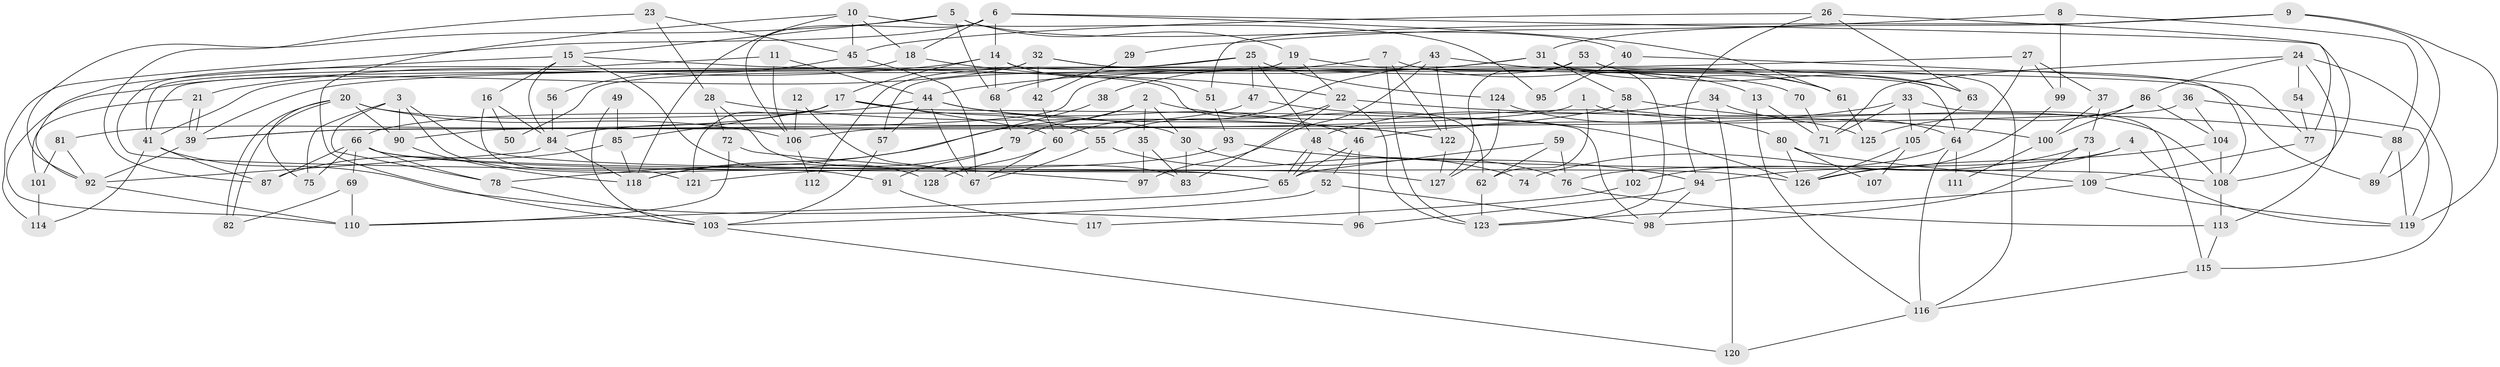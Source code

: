 // Generated by graph-tools (version 1.1) at 2025/26/03/09/25 03:26:17]
// undirected, 128 vertices, 256 edges
graph export_dot {
graph [start="1"]
  node [color=gray90,style=filled];
  1;
  2;
  3;
  4;
  5;
  6;
  7;
  8;
  9;
  10;
  11;
  12;
  13;
  14;
  15;
  16;
  17;
  18;
  19;
  20;
  21;
  22;
  23;
  24;
  25;
  26;
  27;
  28;
  29;
  30;
  31;
  32;
  33;
  34;
  35;
  36;
  37;
  38;
  39;
  40;
  41;
  42;
  43;
  44;
  45;
  46;
  47;
  48;
  49;
  50;
  51;
  52;
  53;
  54;
  55;
  56;
  57;
  58;
  59;
  60;
  61;
  62;
  63;
  64;
  65;
  66;
  67;
  68;
  69;
  70;
  71;
  72;
  73;
  74;
  75;
  76;
  77;
  78;
  79;
  80;
  81;
  82;
  83;
  84;
  85;
  86;
  87;
  88;
  89;
  90;
  91;
  92;
  93;
  94;
  95;
  96;
  97;
  98;
  99;
  100;
  101;
  102;
  103;
  104;
  105;
  106;
  107;
  108;
  109;
  110;
  111;
  112;
  113;
  114;
  115;
  116;
  117;
  118;
  119;
  120;
  121;
  122;
  123;
  124;
  125;
  126;
  127;
  128;
  1 -- 62;
  1 -- 108;
  1 -- 39;
  2 -- 79;
  2 -- 126;
  2 -- 30;
  2 -- 35;
  2 -- 78;
  3 -- 78;
  3 -- 65;
  3 -- 75;
  3 -- 90;
  3 -- 91;
  4 -- 76;
  4 -- 119;
  4 -- 94;
  5 -- 68;
  5 -- 15;
  5 -- 19;
  5 -- 40;
  5 -- 92;
  6 -- 18;
  6 -- 114;
  6 -- 14;
  6 -- 61;
  6 -- 106;
  6 -- 108;
  7 -- 122;
  7 -- 123;
  7 -- 13;
  7 -- 68;
  8 -- 88;
  8 -- 99;
  8 -- 29;
  9 -- 89;
  9 -- 31;
  9 -- 51;
  9 -- 119;
  10 -- 45;
  10 -- 118;
  10 -- 18;
  10 -- 95;
  10 -- 103;
  11 -- 44;
  11 -- 106;
  11 -- 65;
  12 -- 67;
  12 -- 106;
  13 -- 116;
  13 -- 71;
  14 -- 17;
  14 -- 21;
  14 -- 51;
  14 -- 64;
  14 -- 68;
  15 -- 92;
  15 -- 16;
  15 -- 62;
  15 -- 84;
  15 -- 128;
  16 -- 121;
  16 -- 84;
  16 -- 50;
  17 -- 55;
  17 -- 60;
  17 -- 81;
  17 -- 85;
  17 -- 98;
  17 -- 121;
  18 -- 41;
  18 -- 22;
  19 -- 22;
  19 -- 50;
  19 -- 57;
  19 -- 70;
  20 -- 82;
  20 -- 82;
  20 -- 90;
  20 -- 30;
  20 -- 75;
  20 -- 106;
  21 -- 39;
  21 -- 39;
  21 -- 101;
  22 -- 123;
  22 -- 55;
  22 -- 83;
  22 -- 88;
  23 -- 87;
  23 -- 28;
  23 -- 45;
  24 -- 113;
  24 -- 115;
  24 -- 54;
  24 -- 71;
  24 -- 86;
  25 -- 124;
  25 -- 48;
  25 -- 41;
  25 -- 47;
  25 -- 112;
  26 -- 94;
  26 -- 63;
  26 -- 45;
  26 -- 77;
  27 -- 39;
  27 -- 64;
  27 -- 37;
  27 -- 99;
  28 -- 83;
  28 -- 122;
  28 -- 72;
  29 -- 42;
  30 -- 76;
  30 -- 83;
  31 -- 108;
  31 -- 44;
  31 -- 38;
  31 -- 58;
  31 -- 61;
  31 -- 123;
  32 -- 110;
  32 -- 63;
  32 -- 41;
  32 -- 42;
  32 -- 89;
  33 -- 46;
  33 -- 71;
  33 -- 105;
  33 -- 115;
  34 -- 64;
  34 -- 48;
  34 -- 120;
  35 -- 83;
  35 -- 97;
  36 -- 39;
  36 -- 104;
  36 -- 119;
  37 -- 73;
  37 -- 100;
  38 -- 118;
  39 -- 92;
  40 -- 77;
  40 -- 95;
  41 -- 87;
  41 -- 96;
  41 -- 114;
  42 -- 60;
  43 -- 61;
  43 -- 97;
  43 -- 60;
  43 -- 122;
  44 -- 46;
  44 -- 66;
  44 -- 57;
  44 -- 67;
  44 -- 122;
  45 -- 56;
  45 -- 67;
  46 -- 65;
  46 -- 52;
  46 -- 96;
  47 -- 84;
  47 -- 80;
  48 -- 65;
  48 -- 65;
  48 -- 108;
  49 -- 85;
  49 -- 103;
  51 -- 93;
  52 -- 98;
  52 -- 103;
  53 -- 127;
  53 -- 90;
  53 -- 63;
  53 -- 116;
  54 -- 77;
  55 -- 67;
  55 -- 74;
  56 -- 84;
  57 -- 103;
  58 -- 106;
  58 -- 100;
  58 -- 102;
  59 -- 65;
  59 -- 62;
  59 -- 76;
  60 -- 67;
  60 -- 128;
  61 -- 125;
  62 -- 123;
  63 -- 105;
  64 -- 116;
  64 -- 102;
  64 -- 111;
  65 -- 110;
  66 -- 75;
  66 -- 78;
  66 -- 69;
  66 -- 87;
  66 -- 126;
  66 -- 127;
  68 -- 79;
  69 -- 110;
  69 -- 82;
  70 -- 71;
  72 -- 110;
  72 -- 97;
  73 -- 98;
  73 -- 109;
  73 -- 74;
  76 -- 113;
  77 -- 109;
  78 -- 103;
  79 -- 118;
  79 -- 91;
  80 -- 126;
  80 -- 107;
  80 -- 109;
  81 -- 92;
  81 -- 101;
  84 -- 92;
  84 -- 118;
  85 -- 87;
  85 -- 118;
  86 -- 100;
  86 -- 104;
  86 -- 125;
  88 -- 119;
  88 -- 89;
  90 -- 118;
  91 -- 117;
  92 -- 110;
  93 -- 94;
  93 -- 121;
  94 -- 96;
  94 -- 98;
  99 -- 126;
  100 -- 111;
  101 -- 114;
  102 -- 117;
  103 -- 120;
  104 -- 108;
  104 -- 126;
  105 -- 126;
  105 -- 107;
  106 -- 112;
  108 -- 113;
  109 -- 119;
  109 -- 123;
  113 -- 115;
  115 -- 116;
  116 -- 120;
  122 -- 127;
  124 -- 125;
  124 -- 127;
}
